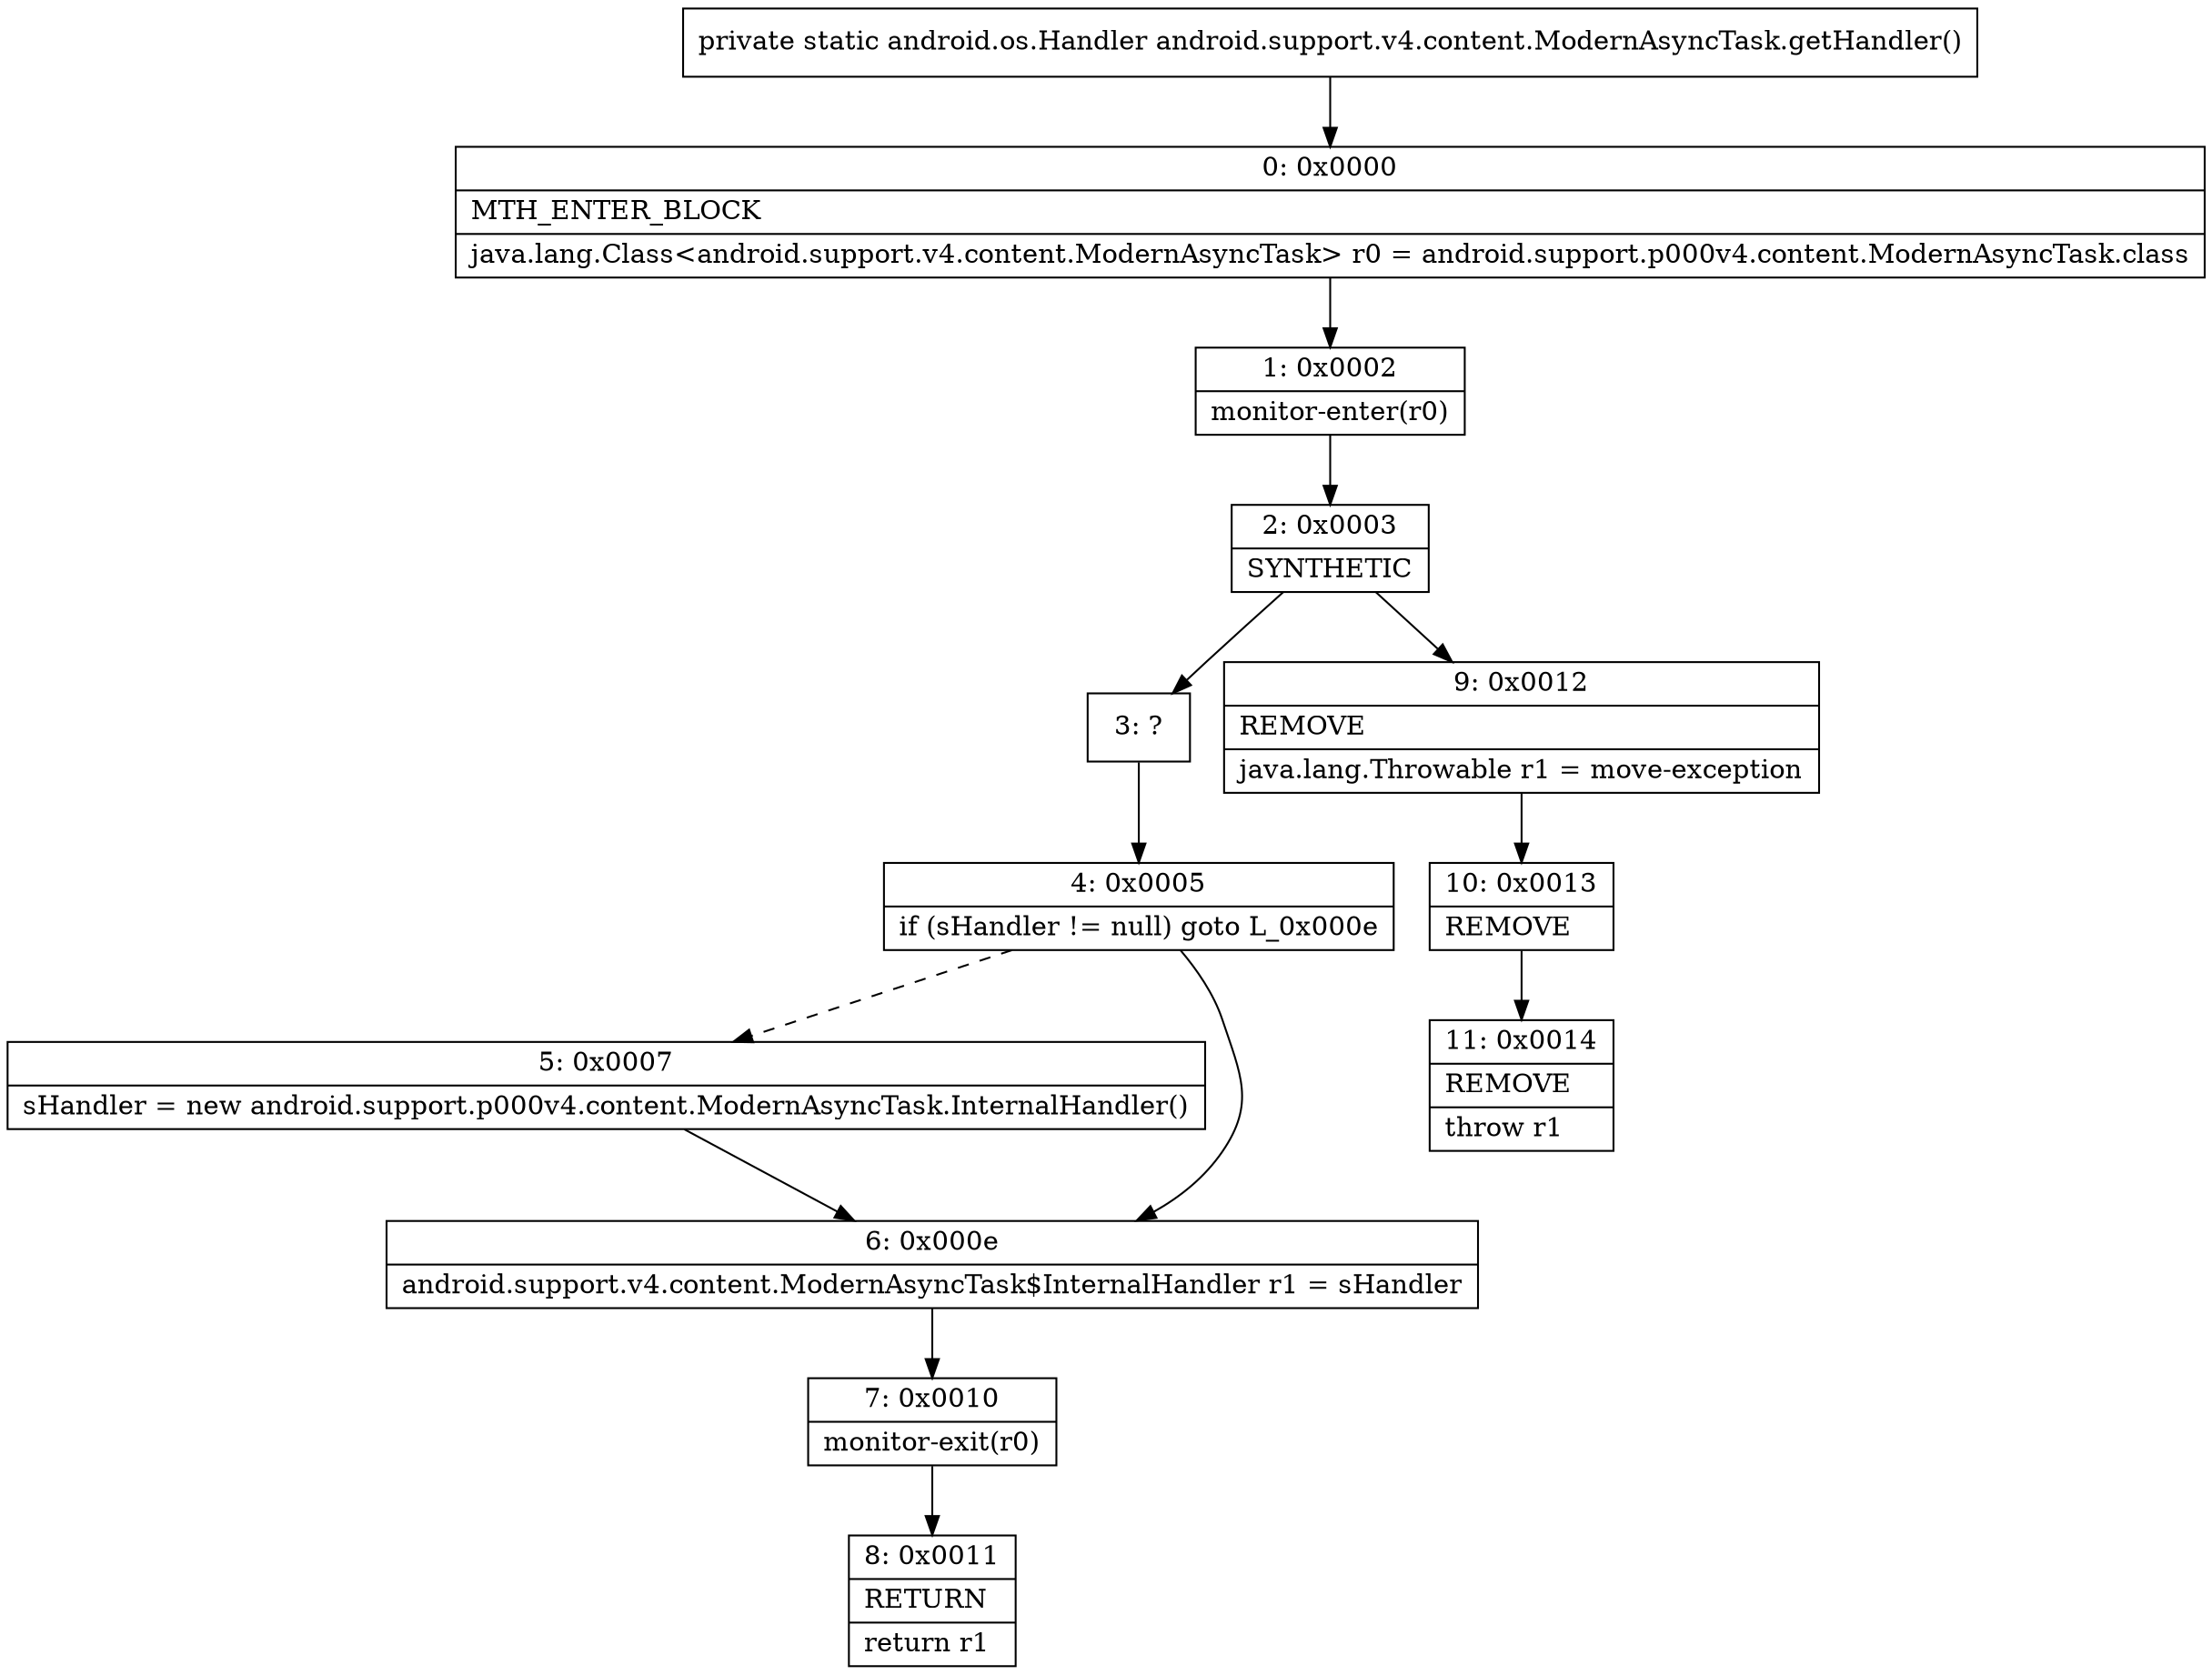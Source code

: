 digraph "CFG forandroid.support.v4.content.ModernAsyncTask.getHandler()Landroid\/os\/Handler;" {
Node_0 [shape=record,label="{0\:\ 0x0000|MTH_ENTER_BLOCK\l|java.lang.Class\<android.support.v4.content.ModernAsyncTask\> r0 = android.support.p000v4.content.ModernAsyncTask.class\l}"];
Node_1 [shape=record,label="{1\:\ 0x0002|monitor\-enter(r0)\l}"];
Node_2 [shape=record,label="{2\:\ 0x0003|SYNTHETIC\l}"];
Node_3 [shape=record,label="{3\:\ ?}"];
Node_4 [shape=record,label="{4\:\ 0x0005|if (sHandler != null) goto L_0x000e\l}"];
Node_5 [shape=record,label="{5\:\ 0x0007|sHandler = new android.support.p000v4.content.ModernAsyncTask.InternalHandler()\l}"];
Node_6 [shape=record,label="{6\:\ 0x000e|android.support.v4.content.ModernAsyncTask$InternalHandler r1 = sHandler\l}"];
Node_7 [shape=record,label="{7\:\ 0x0010|monitor\-exit(r0)\l}"];
Node_8 [shape=record,label="{8\:\ 0x0011|RETURN\l|return r1\l}"];
Node_9 [shape=record,label="{9\:\ 0x0012|REMOVE\l|java.lang.Throwable r1 = move\-exception\l}"];
Node_10 [shape=record,label="{10\:\ 0x0013|REMOVE\l}"];
Node_11 [shape=record,label="{11\:\ 0x0014|REMOVE\l|throw r1\l}"];
MethodNode[shape=record,label="{private static android.os.Handler android.support.v4.content.ModernAsyncTask.getHandler() }"];
MethodNode -> Node_0;
Node_0 -> Node_1;
Node_1 -> Node_2;
Node_2 -> Node_3;
Node_2 -> Node_9;
Node_3 -> Node_4;
Node_4 -> Node_5[style=dashed];
Node_4 -> Node_6;
Node_5 -> Node_6;
Node_6 -> Node_7;
Node_7 -> Node_8;
Node_9 -> Node_10;
Node_10 -> Node_11;
}

